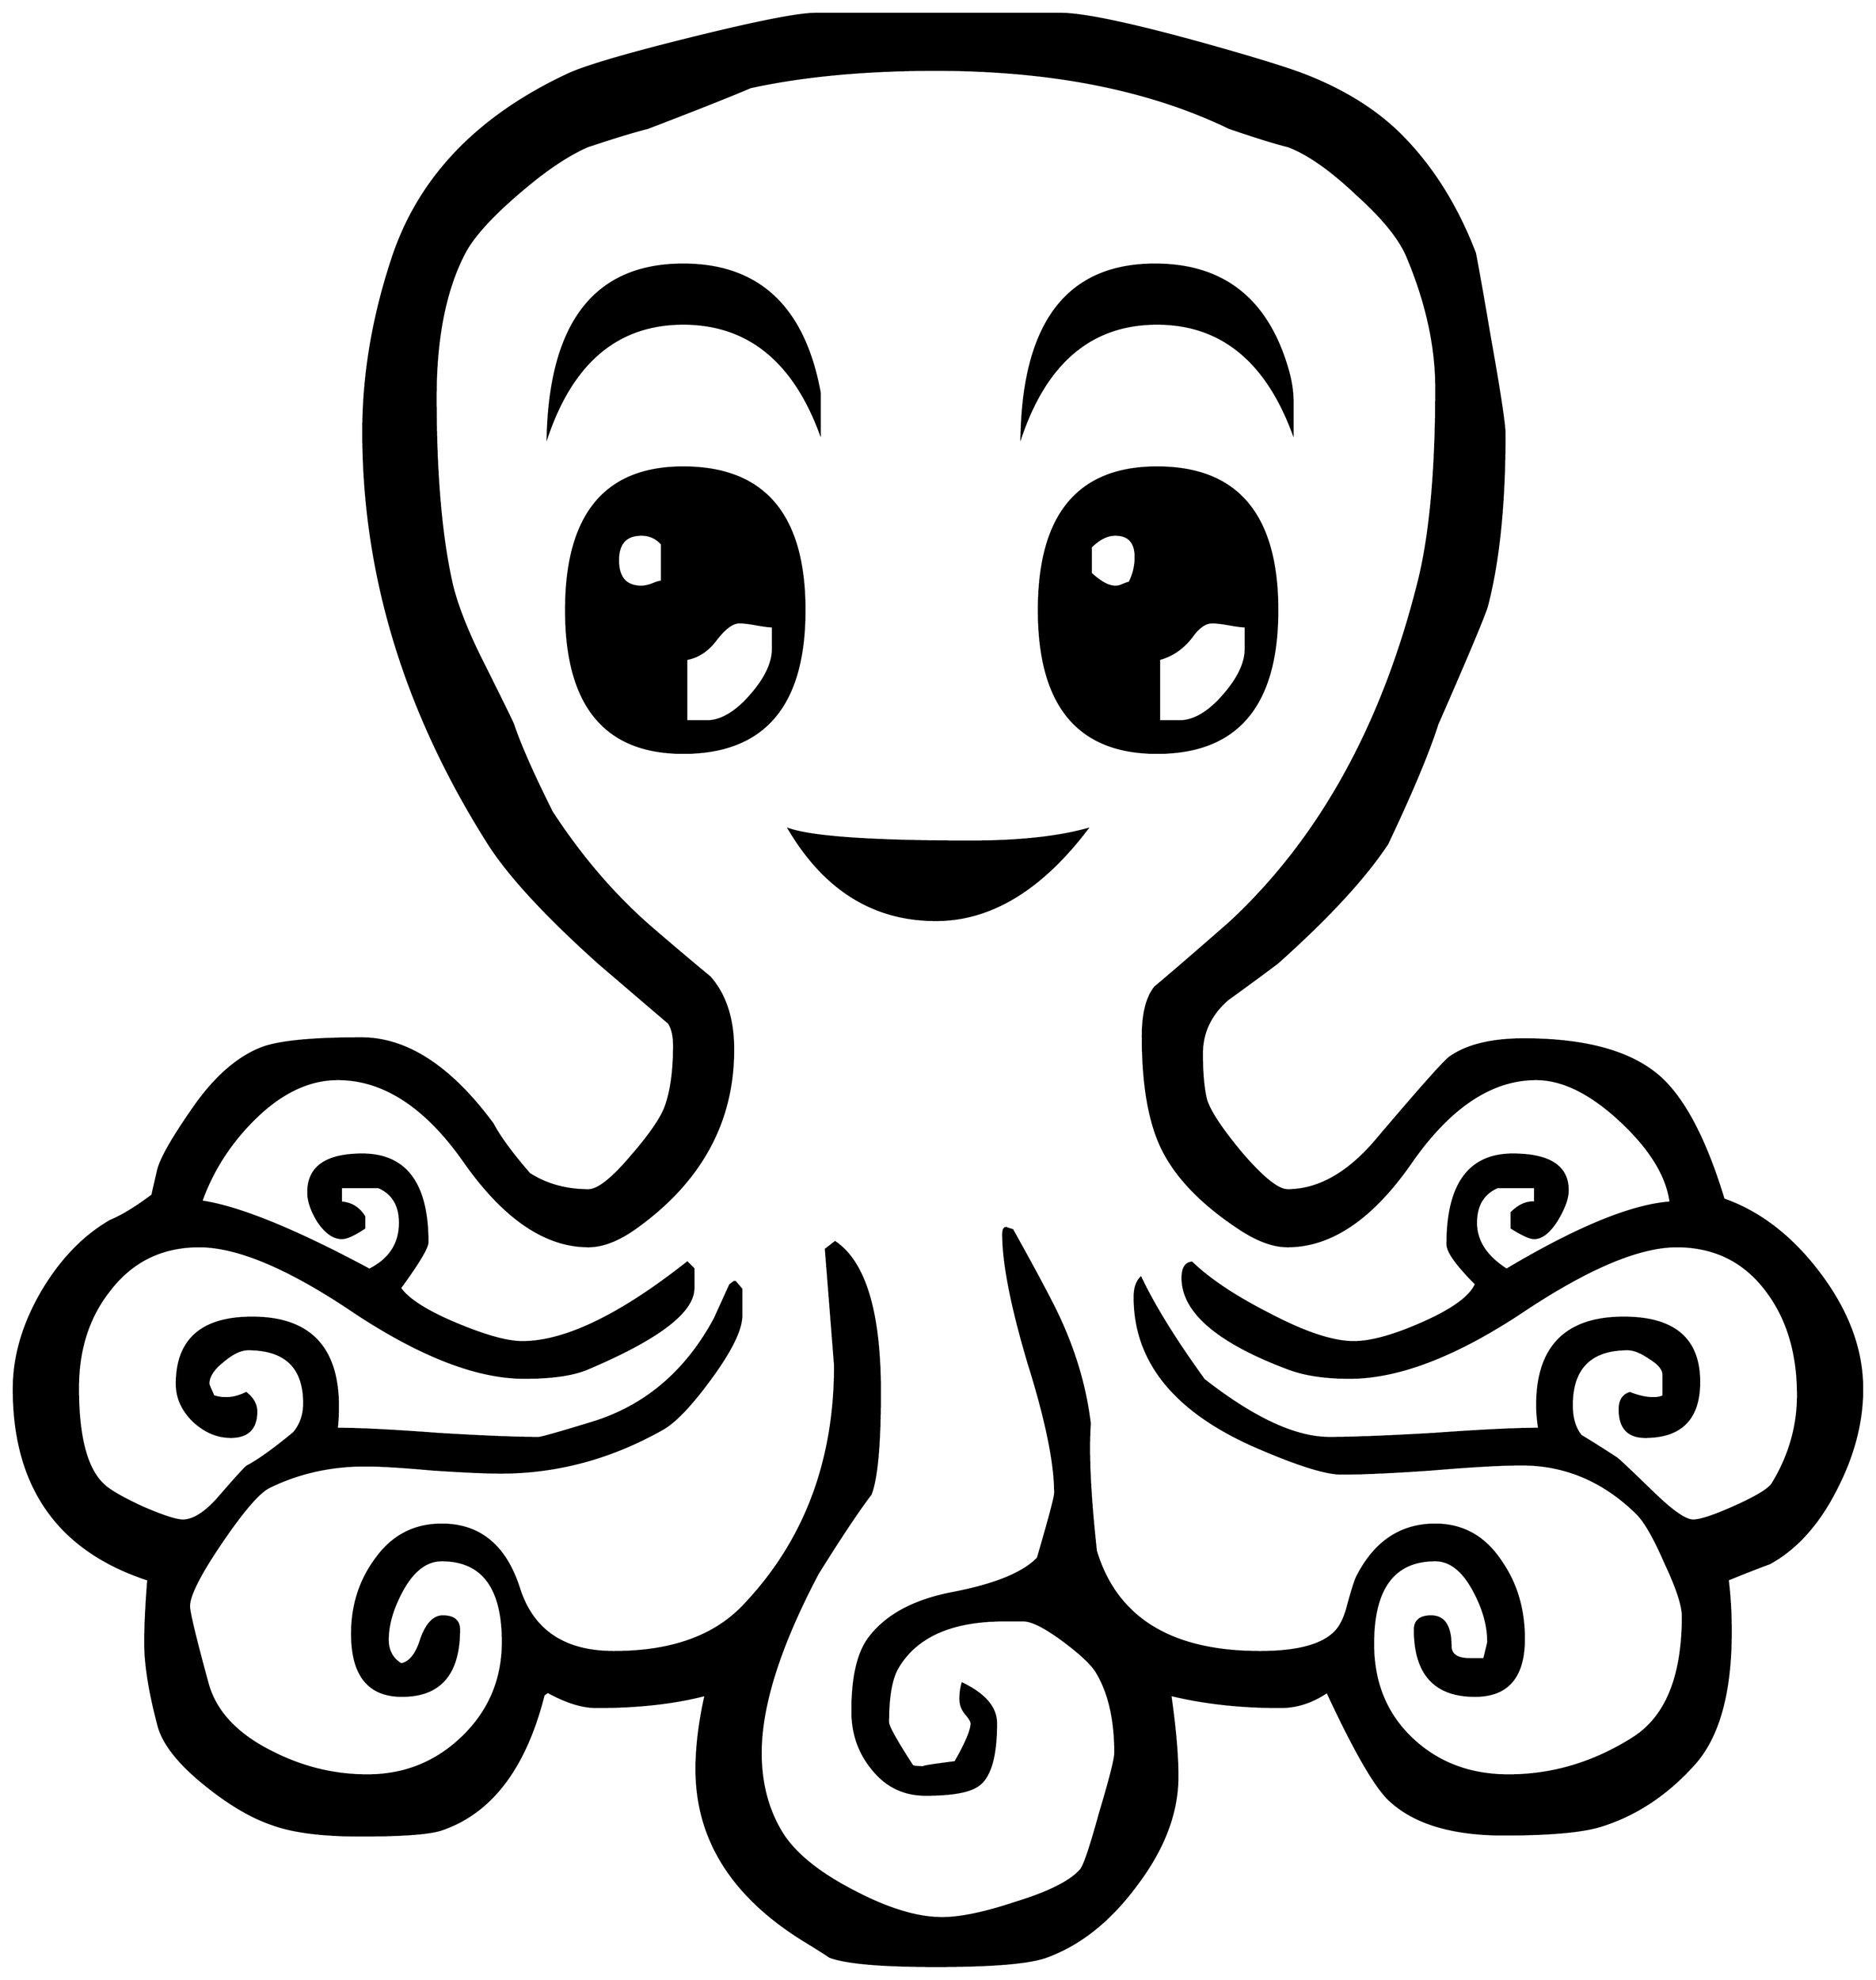 


\begin{tikzpicture}[y=0.80pt, x=0.80pt, yscale=-1.0, xscale=1.0, inner sep=0pt, outer sep=0pt]
\begin{scope}[shift={(100.0,1717.0)},nonzero rule]
  \path[draw=.,fill=.,line width=1.600pt] (1896.0,-202.0) ..
    controls (1896.0,-170.0) and (1887.667,-137.667) ..
    (1871.0,-105.0) .. controls (1853.667,-70.333) and
    (1831.667,-45.667) .. (1805.0,-31.0) .. controls (1795.667,-27.667)
    and (1782.0,-22.333) .. (1764.0,-15.0) .. controls
    (1766.0,1.0) and (1767.0,18.0) .. (1767.0,36.0) .. controls
    (1767.0,96.667) and (1754.667,140.333) .. (1730.0,167.0) ..
    controls (1704.0,195.667) and (1674.333,215.333) .. (1641.0,226.0)
    .. controls (1623.0,232.0) and (1590.667,235.0) ..
    (1544.0,235.0) .. controls (1492.667,235.0) and (1455.0,223.333)
    .. (1431.0,200.0) .. controls (1417.0,186.0) and
    (1397.0,151.0) .. (1371.0,95.0) .. controls (1356.333,105.0)
    and (1341.0,110.0) .. (1325.0,110.0) .. controls
    (1285.667,110.0) and (1249.667,106.0) .. (1217.0,98.0) ..
    controls (1221.667,130.667) and (1224.0,157.333) .. (1224.0,178.0)
    .. controls (1224.0,213.333) and (1210.667,248.667) ..
    (1184.0,284.0) .. controls (1158.0,319.333) and (1128.333,343.0)
    .. (1095.0,355.0) .. controls (1078.333,361.0) and
    (1042.333,364.0) .. (987.0,364.0) .. controls (933.667,364.0)
    and (899.0,361.0) .. (883.0,355.0) .. controls (877.0,351.0)
    and (868.0,345.333) .. (856.0,338.0) .. controls (786.667,294.667)
    and (752.0,239.0) .. (752.0,171.0) .. controls (752.0,149.0)
    and (755.0,124.667) .. (761.0,98.0) .. controls (730.333,106.0)
    and (694.667,110.0) .. (654.0,110.0) .. controls (640.0,110.0)
    and (624.0,105.0) .. (606.0,95.0) -- (602.0,98.0) ..
    controls (584.0,169.333) and (550.667,213.333) .. (502.0,230.0) ..
    controls (490.667,234.0) and (464.0,236.0) .. (422.0,236.0) ..
    controls (384.667,236.0) and (356.0,232.333) .. (336.0,225.0) ..
    controls (316.0,218.333) and (294.333,205.667) .. (271.0,187.0) ..
    controls (244.333,165.667) and (228.667,146.0) .. (224.0,128.0) ..
    controls (215.333,95.333) and (211.0,68.333) .. (211.0,47.0) ..
    controls (211.0,31.0) and (212.0,10.333) .. (214.0,-15.0) ..
    controls (126.0,-43.667) and (82.0,-106.0) .. (82.0,-202.0) ..
    controls (82.0,-233.333) and (91.0,-264.667) .. (109.0,-296.0)
    .. controls (127.667,-328.0) and (150.333,-351.667) ..
    (177.0,-367.0) .. controls (188.333,-371.667) and (202.0,-380.0)
    .. (218.0,-392.0) .. controls (219.333,-398.0) and
    (221.333,-406.667) .. (224.0,-418.0) .. controls (227.333,-429.333)
    and (238.0,-448.0) .. (256.0,-474.0) .. controls
    (278.0,-506.667) and (301.667,-527.667) .. (327.0,-537.0) ..
    controls (344.333,-543.0) and (376.333,-546.0) .. (423.0,-546.0)
    .. controls (467.667,-546.0) and (510.667,-518.0) ..
    (552.0,-462.0) .. controls (558.667,-449.333) and (570.667,-433.0)
    .. (588.0,-413.0) .. controls (604.667,-402.333) and
    (624.0,-397.0) .. (646.0,-397.0) .. controls (655.333,-397.0)
    and (669.333,-408.0) .. (688.0,-430.0) .. controls
    (705.333,-450.0) and (716.333,-465.667) .. (721.0,-477.0) ..
    controls (727.0,-492.333) and (730.0,-513.0) .. (730.0,-539.0)
    .. controls (730.0,-548.333) and (728.333,-555.667) ..
    (725.0,-561.0) .. controls (707.0,-576.333) and (684.0,-596.0)
    .. (656.0,-620.0) .. controls (604.0,-666.667) and
    (568.0,-705.667) .. (548.0,-737.0) .. controls (466.0,-866.333)
    and (425.0,-1001.0) .. (425.0,-1141.0) .. controls
    (425.0,-1197.0) and (434.667,-1254.0) .. (454.0,-1312.0) ..
    controls (480.0,-1390.0) and (537.0,-1449.667) ..
    (625.0,-1491.0) .. controls (641.667,-1499.0) and
    (682.333,-1511.0) .. (747.0,-1527.0) .. controls
    (811.667,-1543.0) and (852.333,-1551.0) .. (869.0,-1551.0) --
    (1109.0,-1551.0) .. controls (1131.667,-1551.0) and
    (1179.0,-1541.0) .. (1251.0,-1521.0) .. controls
    (1301.0,-1507.0) and (1334.333,-1496.667) .. (1351.0,-1490.0) ..
    controls (1386.333,-1476.0) and (1415.667,-1458.0) ..
    (1439.0,-1436.0) .. controls (1471.667,-1404.667) and
    (1497.333,-1364.667) .. (1516.0,-1316.0) .. controls
    (1519.333,-1298.667) and (1524.0,-1272.333) .. (1530.0,-1237.0) ..
    controls (1540.0,-1181.0) and (1545.0,-1148.333) ..
    (1545.0,-1139.0) .. controls (1545.0,-1071.0) and
    (1539.333,-1015.0) .. (1528.0,-971.0) .. controls
    (1526.0,-963.0) and (1509.667,-924.0) .. (1479.0,-854.0) ..
    controls (1470.333,-826.667) and (1454.0,-787.667) ..
    (1430.0,-737.0) .. controls (1408.0,-703.667) and
    (1372.0,-664.667) .. (1322.0,-620.0) .. controls
    (1306.0,-608.0) and (1289.667,-596.0) .. (1273.0,-584.0) ..
    controls (1256.333,-569.333) and (1248.0,-551.667) ..
    (1248.0,-531.0) .. controls (1248.0,-512.333) and
    (1249.333,-497.333) .. (1252.0,-486.0) .. controls
    (1255.333,-474.667) and (1267.0,-457.0) .. (1287.0,-433.0) ..
    controls (1307.667,-409.0) and (1322.667,-397.0) ..
    (1332.0,-397.0) .. controls (1362.667,-397.0) and
    (1392.0,-413.667) .. (1420.0,-447.0) .. controls
    (1461.333,-495.667) and (1485.0,-522.333) .. (1491.0,-527.0) ..
    controls (1507.667,-539.0) and (1532.0,-545.0) ..
    (1564.0,-545.0) .. controls (1624.0,-545.0) and
    (1668.0,-533.0) .. (1696.0,-509.0) .. controls
    (1720.667,-487.667) and (1742.0,-447.333) .. (1760.0,-388.0) ..
    controls (1796.0,-375.333) and (1827.667,-350.667) ..
    (1855.0,-314.0) .. controls (1882.333,-277.333) and
    (1896.0,-240.0) .. (1896.0,-202.0) -- cycle(1833.0,-196.0)
    .. controls (1833.0,-236.0) and (1823.333,-269.333) ..
    (1804.0,-296.0) .. controls (1782.0,-326.667) and
    (1752.0,-342.0) .. (1714.0,-342.0) .. controls
    (1676.667,-342.0) and (1625.667,-320.333) .. (1561.0,-277.0) ..
    controls (1496.333,-234.333) and (1440.333,-213.0) ..
    (1393.0,-213.0) .. controls (1369.0,-213.0) and
    (1349.0,-216.0) .. (1333.0,-222.0) .. controls
    (1263.667,-248.0) and (1229.0,-277.667) .. (1229.0,-311.0) ..
    controls (1229.0,-320.333) and (1232.0,-325.333) ..
    (1238.0,-326.0) .. controls (1255.333,-309.333) and
    (1280.333,-292.667) .. (1313.0,-276.0) .. controls
    (1348.333,-257.333) and (1376.333,-248.0) .. (1397.0,-248.0) ..
    controls (1413.667,-248.0) and (1435.667,-254.0) ..
    (1463.0,-266.0) .. controls (1493.667,-279.333) and
    (1511.667,-292.333) .. (1517.0,-305.0) .. controls
    (1498.333,-323.667) and (1489.0,-336.667) .. (1489.0,-344.0) ..
    controls (1489.0,-402.667) and (1510.333,-432.0) ..
    (1553.0,-432.0) .. controls (1589.0,-432.0) and
    (1607.0,-420.333) .. (1607.0,-397.0) .. controls
    (1607.0,-389.0) and (1603.333,-379.0) .. (1596.0,-367.0) ..
    controls (1588.667,-355.667) and (1581.333,-350.0) ..
    (1574.0,-350.0) .. controls (1570.0,-350.0) and
    (1562.667,-353.333) .. (1552.0,-360.0) -- (1552.0,-375.0) ..
    controls (1559.333,-382.333) and (1567.0,-385.667) ..
    (1575.0,-385.0) -- (1575.0,-400.0) -- (1538.0,-400.0) ..
    controls (1524.0,-394.0) and (1517.0,-382.333) ..
    (1517.0,-365.0) .. controls (1517.0,-347.0) and
    (1527.0,-331.667) .. (1547.0,-319.0) .. controls
    (1616.333,-360.333) and (1670.0,-382.333) .. (1708.0,-385.0) ..
    controls (1704.667,-411.0) and (1688.333,-437.667) ..
    (1659.0,-465.0) .. controls (1629.667,-492.333) and
    (1602.0,-506.0) .. (1576.0,-506.0) .. controls
    (1532.0,-506.0) and (1491.0,-478.667) .. (1453.0,-424.0) ..
    controls (1415.0,-369.333) and (1374.667,-342.0) ..
    (1332.0,-342.0) .. controls (1318.667,-342.0) and
    (1303.667,-347.333) .. (1287.0,-358.0) .. controls
    (1249.0,-382.667) and (1223.0,-409.333) .. (1209.0,-438.0) ..
    controls (1196.333,-464.0) and (1190.0,-500.667) ..
    (1190.0,-548.0) .. controls (1190.0,-570.0) and
    (1194.0,-586.0) .. (1202.0,-596.0) .. controls
    (1218.667,-610.0) and (1243.0,-631.0) .. (1275.0,-659.0) ..
    controls (1363.667,-741.0) and (1425.667,-853.0) ..
    (1461.0,-995.0) .. controls (1472.333,-1041.0) and
    (1478.0,-1104.0) .. (1478.0,-1184.0) .. controls
    (1478.0,-1224.667) and (1468.667,-1267.333) .. (1450.0,-1312.0) ..
    controls (1442.667,-1330.0) and (1426.0,-1350.667) ..
    (1400.0,-1374.0) .. controls (1374.667,-1398.0) and
    (1352.333,-1413.667) .. (1333.0,-1421.0) .. controls
    (1319.667,-1424.333) and (1300.333,-1430.333) .. (1275.0,-1439.0) ..
    controls (1196.333,-1477.0) and (1100.333,-1496.0) ..
    (987.0,-1496.0) .. controls (917.667,-1496.0) and
    (857.0,-1490.333) .. (805.0,-1479.0) .. controls
    (783.0,-1469.667) and (749.333,-1456.333) .. (704.0,-1439.0) ..
    controls (690.667,-1435.667) and (671.0,-1429.667) ..
    (645.0,-1421.0) .. controls (629.667,-1414.333) and
    (612.667,-1403.667) .. (594.0,-1389.0) .. controls
    (557.333,-1359.667) and (534.0,-1335.333) .. (524.0,-1316.0) ..
    controls (505.333,-1280.0) and (496.0,-1233.0) ..
    (496.0,-1175.0) .. controls (496.0,-1099.0) and
    (501.333,-1037.667) .. (512.0,-991.0) .. controls (516.667,-971.667)
    and (525.667,-948.333) .. (539.0,-921.0) .. controls
    (559.667,-879.667) and (570.667,-857.333) .. (572.0,-854.0) ..
    controls (578.667,-834.0) and (591.333,-805.333) .. (610.0,-768.0)
    .. controls (638.667,-724.0) and (671.0,-686.333) ..
    (707.0,-655.0) .. controls (726.333,-638.333) and (745.667,-622.0)
    .. (765.0,-606.0) .. controls (780.333,-588.667) and
    (788.0,-565.0) .. (788.0,-535.0) .. controls (788.0,-465.0)
    and (757.0,-407.333) .. (695.0,-362.0) .. controls
    (677.0,-348.667) and (660.667,-342.0) .. (646.0,-342.0) ..
    controls (604.0,-342.0) and (563.667,-369.333) .. (525.0,-424.0)
    .. controls (487.0,-478.667) and (445.333,-506.0) ..
    (400.0,-506.0) .. controls (371.333,-506.0) and (343.667,-492.667)
    .. (317.0,-466.0) .. controls (293.667,-442.667) and
    (276.667,-416.0) .. (266.0,-386.0) .. controls (302.667,-380.667)
    and (357.667,-358.333) .. (431.0,-319.0) .. controls
    (451.0,-329.0) and (461.0,-344.333) .. (461.0,-365.0) ..
    controls (461.0,-382.333) and (454.0,-394.0) .. (440.0,-400.0)
    -- (403.0,-400.0) -- (403.0,-385.0) .. controls
    (413.0,-384.333) and (420.667,-379.667) .. (426.0,-371.0) --
    (426.0,-360.0) .. controls (416.0,-353.333) and (408.667,-350.0)
    .. (404.0,-350.0) .. controls (396.0,-350.0) and
    (388.333,-355.333) .. (381.0,-366.0) .. controls (374.333,-376.667)
    and (371.0,-386.333) .. (371.0,-395.0) .. controls
    (371.0,-419.667) and (388.667,-432.0) .. (424.0,-432.0) ..
    controls (466.667,-432.0) and (488.0,-403.333) .. (488.0,-346.0)
    .. controls (488.0,-340.667) and (479.0,-325.667) ..
    (461.0,-301.0) .. controls (469.0,-289.667) and (487.333,-278.0)
    .. (516.0,-266.0) .. controls (544.667,-254.0) and
    (566.333,-248.0) .. (581.0,-248.0) .. controls (623.0,-248.0)
    and (677.0,-274.0) .. (743.0,-326.0) -- (749.0,-320.0) --
    (749.0,-301.0) .. controls (749.0,-277.667) and (714.333,-251.333)
    .. (645.0,-222.0) .. controls (631.0,-216.0) and
    (610.333,-213.0) .. (583.0,-213.0) .. controls (537.0,-213.0)
    and (481.667,-234.333) .. (417.0,-277.0) .. controls
    (353.0,-320.333) and (302.0,-342.0) .. (264.0,-342.0) ..
    controls (227.333,-342.0) and (198.0,-327.667) .. (176.0,-299.0)
    .. controls (155.333,-273.0) and (145.0,-241.0) ..
    (145.0,-203.0) .. controls (145.0,-155.0) and (153.333,-123.333)
    .. (170.0,-108.0) .. controls (175.333,-102.667) and
    (188.0,-95.333) .. (208.0,-86.0) .. controls (228.0,-77.333) and
    (241.333,-73.0) .. (248.0,-73.0) .. controls (258.0,-73.0) and
    (269.333,-80.0) .. (282.0,-94.0) .. controls (299.333,-114.0)
    and (309.0,-124.667) .. (311.0,-126.0) .. controls
    (322.333,-132.0) and (337.667,-143.0) .. (357.0,-159.0) ..
    controls (363.667,-167.0) and (367.0,-176.667) .. (367.0,-188.0)
    .. controls (367.0,-223.333) and (348.667,-241.0) ..
    (312.0,-241.0) .. controls (304.667,-241.0) and (296.333,-237.0)
    .. (287.0,-229.0) .. controls (277.667,-221.667) and
    (273.0,-214.333) .. (273.0,-207.0) .. controls (273.0,-206.333)
    and (274.667,-202.333) .. (278.0,-195.0) .. controls
    (282.0,-193.667) and (286.0,-193.0) .. (290.0,-193.0) ..
    controls (296.667,-193.0) and (303.333,-194.667) .. (310.0,-198.0)
    .. controls (316.667,-192.667) and (320.0,-186.667) ..
    (320.0,-180.0) .. controls (320.0,-163.333) and (311.667,-155.0)
    .. (295.0,-155.0) .. controls (281.667,-155.0) and
    (269.333,-160.333) .. (258.0,-171.0) .. controls (247.333,-181.667)
    and (242.0,-193.667) .. (242.0,-207.0) .. controls
    (242.0,-250.333) and (266.667,-272.0) .. (316.0,-272.0) ..
    controls (378.667,-272.0) and (406.333,-235.667) .. (399.0,-163.0)
    .. controls (421.0,-163.0) and (454.0,-161.333) ..
    (498.0,-158.0) .. controls (542.0,-155.333) and (575.0,-154.0)
    .. (597.0,-154.0) .. controls (599.667,-154.0) and
    (617.333,-159.0) .. (650.0,-169.0) .. controls (702.0,-185.0)
    and (742.0,-219.0) .. (770.0,-271.0) .. controls
    (773.333,-278.333) and (778.333,-289.333) .. (785.0,-304.0) --
    (789.0,-307.0) -- (790.0,-307.0) -- (796.0,-300.0) --
    (796.0,-274.0) .. controls (796.0,-260.667) and (786.333,-240.667)
    .. (767.0,-214.0) .. controls (747.667,-187.333) and
    (731.667,-170.333) .. (719.0,-163.0) .. controls (668.333,-134.333)
    and (615.333,-120.0) .. (560.0,-120.0) .. controls
    (545.333,-120.0) and (523.0,-121.0) .. (493.0,-123.0) ..
    controls (463.667,-125.667) and (441.667,-127.0) .. (427.0,-127.0)
    .. controls (393.0,-127.0) and (361.667,-120.0) ..
    (333.0,-106.0) .. controls (323.0,-101.333) and (307.333,-83.333)
    .. (286.0,-52.0) .. controls (264.667,-20.667) and (254.0,0.333)
    .. (254.0,11.0) .. controls (254.0,17.0) and (260.0,42.0) ..
    (272.0,86.0) .. controls (279.333,114.0) and (300.333,136.667) ..
    (335.0,154.0) .. controls (365.0,169.333) and (396.333,177.0) ..
    (429.0,177.0) .. controls (465.667,177.0) and (497.0,164.333) ..
    (523.0,139.0) .. controls (549.0,113.667) and (562.0,82.667) ..
    (562.0,46.0) .. controls (562.0,-7.333) and (542.0,-34.0) ..
    (502.0,-34.0) .. controls (487.333,-34.0) and (474.667,-24.667) ..
    (464.0,-6.0) .. controls (454.0,12.0) and (449.0,28.667) ..
    (449.0,44.0) .. controls (449.0,54.667) and (453.333,62.667) ..
    (462.0,68.0) .. controls (470.667,66.667) and (477.333,58.333) ..
    (482.0,43.0) .. controls (487.333,28.333) and (494.333,21.0) ..
    (503.0,21.0) .. controls (513.667,21.0) and (519.0,25.333) ..
    (519.0,34.0) .. controls (519.0,77.333) and (500.333,99.0) ..
    (463.0,99.0) .. controls (430.333,99.0) and (414.0,78.667) ..
    (414.0,38.0) .. controls (414.0,10.0) and (422.0,-14.667) ..
    (438.0,-36.0) .. controls (454.0,-58.0) and (475.333,-69.0) ..
    (502.0,-69.0) .. controls (539.333,-69.0) and (564.667,-48.0) ..
    (578.0,-6.0) .. controls (591.333,35.333) and (622.333,56.0) ..
    (671.0,56.0) .. controls (727.0,56.0) and (769.333,41.0) ..
    (798.0,11.0) .. controls (858.0,-51.667) and (888.0,-130.333) ..
    (888.0,-225.0) .. controls (888.0,-225.0) and (885.0,-263.0)
    .. (879.0,-339.0) -- (888.0,-346.0) .. controls
    (917.333,-326.0) and (932.0,-277.0) .. (932.0,-199.0) ..
    controls (932.0,-148.333) and (929.0,-115.0) .. (923.0,-99.0)
    .. controls (910.333,-82.333) and (893.0,-56.333) .. (871.0,-21.0)
    .. controls (833.667,49.667) and (815.0,108.333) .. (815.0,155.0)
    .. controls (815.0,185.0) and (822.0,211.333) .. (836.0,234.0)
    .. controls (848.667,254.0) and (871.667,272.667) .. (905.0,290.0)
    .. controls (939.0,308.0) and (968.333,317.0) .. (993.0,317.0)
    .. controls (1011.0,317.0) and (1035.0,312.0) ..
    (1065.0,302.0) .. controls (1097.667,292.0) and (1119.0,281.333)
    .. (1129.0,270.0) .. controls (1132.333,266.667) and
    (1138.667,248.0) .. (1148.0,214.0) .. controls (1158.0,180.667)
    and (1163.0,161.0) .. (1163.0,155.0) .. controls
    (1163.0,122.333) and (1157.0,96.0) .. (1145.0,76.0) ..
    controls (1140.333,68.0) and (1129.0,57.333) .. (1111.0,44.0) ..
    controls (1093.667,31.333) and (1081.0,25.0) .. (1073.0,25.0) --
    (1054.0,25.0) .. controls (1002.0,25.0) and (967.0,40.667) ..
    (949.0,72.0) .. controls (943.0,82.667) and (940.0,100.333) ..
    (940.0,125.0) .. controls (940.0,129.0) and (948.0,143.333) ..
    (964.0,168.0) .. controls (966.0,168.667) and (970.333,169.0) ..
    (977.0,169.0) .. controls (970.333,169.0) and (980.0,167.333) ..
    (1006.0,164.0) .. controls (1016.667,145.333) and (1022.0,132.667)
    .. (1022.0,126.0) .. controls (1022.0,124.0) and
    (1020.0,120.667) .. (1016.0,116.0) .. controls (1012.667,112.0)
    and (1011.0,107.333) .. (1011.0,102.0) .. controls
    (1011.0,96.667) and (1011.667,91.667) .. (1013.0,87.0) .. controls
    (1035.0,97.667) and (1046.0,110.667) .. (1046.0,126.0) ..
    controls (1046.0,158.667) and (1040.0,179.0) .. (1028.0,187.0)
    .. controls (1019.333,193.0) and (1002.333,196.0) ..
    (977.0,196.0) .. controls (955.667,196.0) and (938.333,187.667) ..
    (925.0,171.0) .. controls (911.667,155.0) and (905.0,136.0) ..
    (905.0,114.0) .. controls (905.0,81.333) and (910.333,57.667) ..
    (921.0,43.0) .. controls (937.667,20.333) and (965.333,5.333) ..
    (1004.0,-2.0) .. controls (1045.333,-10.0) and (1073.0,-21.333)
    .. (1087.0,-36.0) .. controls (1098.333,-74.667) and
    (1104.0,-96.0) .. (1104.0,-100.0) .. controls
    (1104.0,-129.333) and (1095.333,-171.667) .. (1078.0,-227.0) ..
    controls (1061.333,-283.0) and (1053.0,-325.333) ..
    (1053.0,-354.0) .. controls (1053.0,-358.0) and
    (1054.0,-360.0) .. (1056.0,-360.0) .. controls
    (1057.333,-359.333) and (1059.333,-358.667) .. (1062.0,-358.0) ..
    controls (1088.0,-311.333) and (1104.0,-281.0) ..
    (1110.0,-267.0) .. controls (1124.667,-234.333) and
    (1134.0,-201.333) .. (1138.0,-168.0) .. controls
    (1136.0,-139.333) and (1138.0,-97.667) .. (1144.0,-43.0) ..
    controls (1164.0,23.0) and (1217.667,56.0) .. (1305.0,56.0) ..
    controls (1339.0,56.0) and (1362.667,50.333) .. (1376.0,39.0) ..
    controls (1382.667,33.667) and (1387.667,24.667) .. (1391.0,12.0) ..
    controls (1395.667,-5.333) and (1399.0,-15.667) .. (1401.0,-19.0)
    .. controls (1418.333,-52.333) and (1443.667,-69.0) ..
    (1477.0,-69.0) .. controls (1504.333,-69.0) and (1526.0,-56.667)
    .. (1542.0,-32.0) .. controls (1556.667,-10.667) and
    (1564.0,14.333) .. (1564.0,43.0) .. controls (1564.0,80.333) and
    (1548.0,99.0) .. (1516.0,99.0) .. controls (1476.667,99.0) and
    (1457.0,77.333) .. (1457.0,34.0) .. controls (1457.0,25.333) and
    (1462.333,21.0) .. (1473.0,21.0) .. controls (1485.667,21.0) and
    (1492.0,30.667) .. (1492.0,50.0) .. controls (1492.0,58.667) and
    (1498.333,63.0) .. (1511.0,63.0) -- (1525.0,63.0) .. controls
    (1527.667,52.333) and (1529.0,46.667) .. (1529.0,46.0) .. controls
    (1529.0,30.0) and (1524.333,13.333) .. (1515.0,-4.0) .. controls
    (1504.333,-24.0) and (1491.667,-34.0) .. (1477.0,-34.0) ..
    controls (1436.333,-34.0) and (1416.0,-6.667) .. (1416.0,48.0)
    .. controls (1416.0,86.0) and (1428.667,117.0) ..
    (1454.0,141.0) .. controls (1479.333,165.0) and (1511.0,177.0)
    .. (1549.0,177.0) .. controls (1592.333,177.0) and
    (1633.333,164.667) .. (1672.0,140.0) .. controls (1704.0,119.333)
    and (1720.0,79.667) .. (1720.0,21.0) .. controls (1720.0,10.333)
    and (1714.333,-7.0) .. (1703.0,-31.0) .. controls
    (1692.333,-55.667) and (1683.0,-72.0) .. (1675.0,-80.0) ..
    controls (1642.333,-112.0) and (1604.667,-128.0) ..
    (1562.0,-128.0) .. controls (1542.0,-128.0) and
    (1512.333,-126.333) .. (1473.0,-123.0) .. controls
    (1434.333,-120.333) and (1405.0,-119.0) .. (1385.0,-119.0) ..
    controls (1369.667,-119.0) and (1342.0,-127.667) ..
    (1302.0,-145.0) .. controls (1222.0,-179.667) and
    (1182.0,-228.667) .. (1182.0,-292.0) .. controls
    (1182.0,-300.667) and (1184.0,-307.0) .. (1188.0,-311.0) ..
    controls (1201.333,-283.0) and (1222.0,-249.667) ..
    (1250.0,-211.0) .. controls (1298.667,-173.0) and
    (1339.667,-154.0) .. (1373.0,-154.0) .. controls
    (1395.667,-154.0) and (1430.0,-155.333) .. (1476.0,-158.0) ..
    controls (1522.0,-161.333) and (1556.333,-163.0) ..
    (1579.0,-163.0) .. controls (1577.667,-171.667) and
    (1577.0,-179.333) .. (1577.0,-186.0) .. controls
    (1577.0,-243.333) and (1605.333,-272.0) .. (1662.0,-272.0) ..
    controls (1711.333,-272.0) and (1736.0,-251.0) ..
    (1736.0,-209.0) .. controls (1736.0,-173.0) and
    (1718.333,-155.0) .. (1683.0,-155.0) .. controls
    (1666.333,-155.0) and (1658.0,-164.0) .. (1658.0,-182.0) ..
    controls (1658.0,-190.667) and (1661.333,-196.0) ..
    (1668.0,-198.0) .. controls (1676.667,-194.667) and
    (1684.333,-193.0) .. (1691.0,-193.0) .. controls
    (1695.0,-193.0) and (1698.333,-193.667) .. (1701.0,-195.0) --
    (1701.0,-216.0) .. controls (1701.0,-221.333) and
    (1696.667,-226.667) .. (1688.0,-232.0) .. controls
    (1679.333,-238.0) and (1672.0,-241.0) .. (1666.0,-241.0) ..
    controls (1629.333,-241.0) and (1611.0,-222.667) ..
    (1611.0,-186.0) .. controls (1611.0,-173.333) and
    (1614.0,-163.333) .. (1620.0,-156.0) .. controls
    (1628.0,-151.333) and (1639.667,-144.0) .. (1655.0,-134.0) ..
    controls (1657.667,-132.0) and (1670.0,-120.333) ..
    (1692.0,-99.0) .. controls (1710.0,-81.667) and (1722.667,-73.0)
    .. (1730.0,-73.0) .. controls (1737.333,-73.0) and
    (1751.333,-77.667) .. (1772.0,-87.0) .. controls (1792.667,-96.333)
    and (1804.667,-103.667) .. (1808.0,-109.0) .. controls
    (1824.667,-136.333) and (1833.0,-165.333) .. (1833.0,-196.0) --
    cycle(1337.0,-1141.0) .. controls (1310.333,-1211.667) and
    (1266.0,-1247.0) .. (1204.0,-1247.0) .. controls
    (1140.667,-1247.0) and (1096.333,-1210.667) .. (1071.0,-1138.0) ..
    controls (1073.667,-1249.333) and (1117.333,-1305.0) ..
    (1202.0,-1305.0) .. controls (1270.0,-1305.0) and
    (1313.667,-1269.667) .. (1333.0,-1199.0) .. controls
    (1335.667,-1189.0) and (1337.0,-1179.333) .. (1337.0,-1170.0) --
    (1337.0,-1141.0) -- cycle(1322.0,-966.0) .. controls
    (1322.0,-872.667) and (1282.667,-826.0) .. (1204.0,-826.0) ..
    controls (1126.667,-826.0) and (1088.0,-872.667) ..
    (1088.0,-966.0) .. controls (1088.0,-1059.333) and
    (1126.667,-1106.0) .. (1204.0,-1106.0) .. controls
    (1282.667,-1106.0) and (1322.0,-1059.333) .. (1322.0,-966.0) --
    cycle(873.0,-1141.0) .. controls (846.333,-1211.667) and
    (801.667,-1247.0) .. (739.0,-1247.0) .. controls
    (675.667,-1247.0) and (631.333,-1210.667) .. (606.0,-1138.0) ..
    controls (609.333,-1249.333) and (653.667,-1305.0) ..
    (739.0,-1305.0) .. controls (813.0,-1305.0) and
    (857.667,-1263.0) .. (873.0,-1179.0) .. controls
    (873.0,-1178.333) and (873.0,-1175.333) .. (873.0,-1170.0) --
    (873.0,-1141.0) -- cycle(858.0,-966.0) .. controls
    (858.0,-872.667) and (818.333,-826.0) .. (739.0,-826.0) ..
    controls (662.333,-826.0) and (624.0,-872.667) .. (624.0,-966.0)
    .. controls (624.0,-1059.333) and (662.333,-1106.0) ..
    (739.0,-1106.0) .. controls (818.333,-1106.0) and
    (858.0,-1059.333) .. (858.0,-966.0) -- cycle(1135.0,-751.0) ..
    controls (1089.667,-691.667) and (1040.333,-662.0) ..
    (987.0,-662.0) .. controls (926.333,-662.0) and (878.333,-691.667)
    .. (843.0,-751.0) .. controls (867.0,-743.0) and
    (926.333,-739.0) .. (1021.0,-739.0) .. controls
    (1067.667,-739.0) and (1105.667,-743.0) .. (1135.0,-751.0) --
    cycle(1183.0,-1018.0) .. controls (1183.0,-1032.667) and
    (1176.333,-1040.0) .. (1163.0,-1040.0) .. controls
    (1155.0,-1040.0) and (1147.0,-1036.0) .. (1139.0,-1028.0) --
    (1139.0,-1002.0) .. controls (1148.333,-993.333) and
    (1156.333,-989.0) .. (1163.0,-989.0) .. controls
    (1165.667,-989.0) and (1168.333,-989.667) .. (1171.0,-991.0) ..
    controls (1174.333,-992.333) and (1176.333,-993.0) ..
    (1177.0,-993.0) .. controls (1181.0,-1001.0) and
    (1183.0,-1009.333) .. (1183.0,-1018.0) -- cycle(1291.0,-928.0)
    -- (1291.0,-950.0) .. controls (1287.667,-950.0) and
    (1282.333,-950.667) .. (1275.0,-952.0) .. controls
    (1267.667,-953.333) and (1262.0,-954.0) .. (1258.0,-954.0) ..
    controls (1251.333,-954.0) and (1244.667,-949.333) ..
    (1238.0,-940.0) .. controls (1229.333,-928.667) and
    (1218.667,-921.333) .. (1206.0,-918.0) -- (1206.0,-857.0) --
    (1226.0,-857.0) .. controls (1240.0,-857.0) and
    (1254.333,-865.333) .. (1269.0,-882.0) .. controls
    (1283.667,-898.667) and (1291.0,-914.0) .. (1291.0,-928.0) --
    cycle(718.0,-994.0) -- (718.0,-1031.0) .. controls
    (712.667,-1037.0) and (706.0,-1040.0) .. (698.0,-1040.0) ..
    controls (682.667,-1040.0) and (675.0,-1031.667) ..
    (675.0,-1015.0) .. controls (675.0,-997.667) and
    (682.667,-989.0) .. (698.0,-989.0) .. controls (700.667,-989.0)
    and (704.0,-989.667) .. (708.0,-991.0) .. controls
    (712.667,-993.0) and (716.0,-994.0) .. (718.0,-994.0) --
    cycle(827.0,-928.0) -- (827.0,-950.0) .. controls
    (823.667,-950.0) and (818.333,-950.667) .. (811.0,-952.0) ..
    controls (803.667,-953.333) and (798.0,-954.0) .. (794.0,-954.0)
    .. controls (787.333,-954.0) and (779.667,-948.333) ..
    (771.0,-937.0) .. controls (763.0,-926.333) and (753.333,-920.0)
    .. (742.0,-918.0) -- (742.0,-857.0) -- (762.0,-857.0) ..
    controls (776.0,-857.0) and (790.333,-865.333) .. (805.0,-882.0)
    .. controls (819.667,-898.667) and (827.0,-914.0) ..
    (827.0,-928.0) -- cycle;
\end{scope}

\end{tikzpicture}

